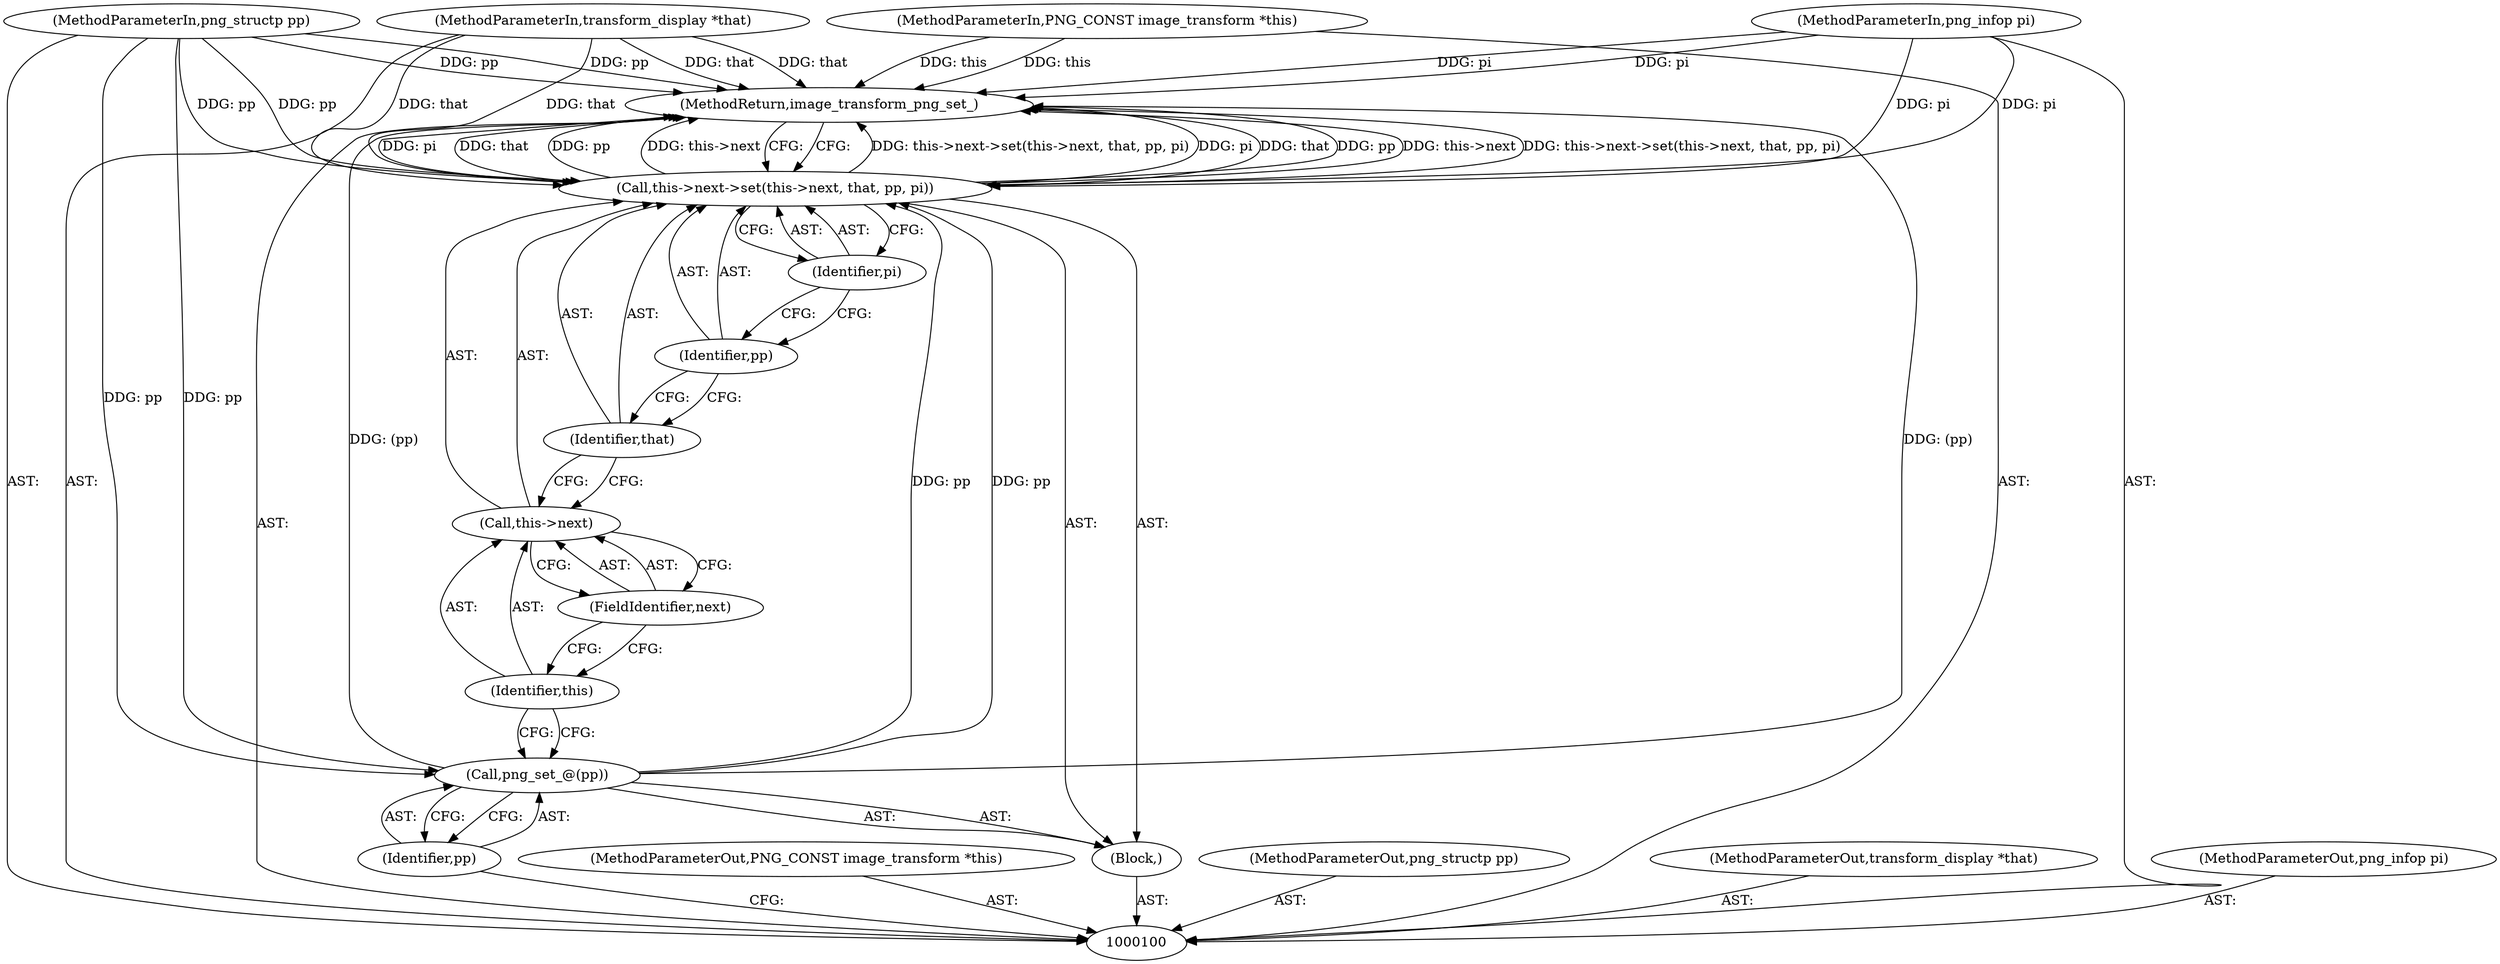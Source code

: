 digraph "1_Android_9d4853418ab2f754c2b63e091c29c5529b8b86ca_36" {
"1000115" [label="(MethodReturn,image_transform_png_set_)"];
"1000101" [label="(MethodParameterIn,PNG_CONST image_transform *this)"];
"1000139" [label="(MethodParameterOut,PNG_CONST image_transform *this)"];
"1000103" [label="(MethodParameterIn,png_structp pp)"];
"1000141" [label="(MethodParameterOut,png_structp pp)"];
"1000102" [label="(MethodParameterIn,transform_display *that)"];
"1000140" [label="(MethodParameterOut,transform_display *that)"];
"1000104" [label="(MethodParameterIn,png_infop pi)"];
"1000142" [label="(MethodParameterOut,png_infop pi)"];
"1000105" [label="(Block,)"];
"1000107" [label="(Identifier,pp)"];
"1000106" [label="(Call,png_set_@(pp))"];
"1000109" [label="(Call,this->next)"];
"1000110" [label="(Identifier,this)"];
"1000111" [label="(FieldIdentifier,next)"];
"1000108" [label="(Call,this->next->set(this->next, that, pp, pi))"];
"1000112" [label="(Identifier,that)"];
"1000113" [label="(Identifier,pp)"];
"1000114" [label="(Identifier,pi)"];
"1000115" -> "1000100"  [label="AST: "];
"1000115" -> "1000108"  [label="CFG: "];
"1000108" -> "1000115"  [label="DDG: this->next->set(this->next, that, pp, pi)"];
"1000108" -> "1000115"  [label="DDG: pi"];
"1000108" -> "1000115"  [label="DDG: that"];
"1000108" -> "1000115"  [label="DDG: pp"];
"1000108" -> "1000115"  [label="DDG: this->next"];
"1000104" -> "1000115"  [label="DDG: pi"];
"1000103" -> "1000115"  [label="DDG: pp"];
"1000102" -> "1000115"  [label="DDG: that"];
"1000101" -> "1000115"  [label="DDG: this"];
"1000106" -> "1000115"  [label="DDG: (pp)"];
"1000101" -> "1000100"  [label="AST: "];
"1000101" -> "1000115"  [label="DDG: this"];
"1000139" -> "1000100"  [label="AST: "];
"1000103" -> "1000100"  [label="AST: "];
"1000103" -> "1000115"  [label="DDG: pp"];
"1000103" -> "1000106"  [label="DDG: pp"];
"1000103" -> "1000108"  [label="DDG: pp"];
"1000141" -> "1000100"  [label="AST: "];
"1000102" -> "1000100"  [label="AST: "];
"1000102" -> "1000115"  [label="DDG: that"];
"1000102" -> "1000108"  [label="DDG: that"];
"1000140" -> "1000100"  [label="AST: "];
"1000104" -> "1000100"  [label="AST: "];
"1000104" -> "1000115"  [label="DDG: pi"];
"1000104" -> "1000108"  [label="DDG: pi"];
"1000142" -> "1000100"  [label="AST: "];
"1000105" -> "1000100"  [label="AST: "];
"1000106" -> "1000105"  [label="AST: "];
"1000108" -> "1000105"  [label="AST: "];
"1000107" -> "1000106"  [label="AST: "];
"1000107" -> "1000100"  [label="CFG: "];
"1000106" -> "1000107"  [label="CFG: "];
"1000106" -> "1000105"  [label="AST: "];
"1000106" -> "1000107"  [label="CFG: "];
"1000107" -> "1000106"  [label="AST: "];
"1000110" -> "1000106"  [label="CFG: "];
"1000106" -> "1000115"  [label="DDG: (pp)"];
"1000103" -> "1000106"  [label="DDG: pp"];
"1000106" -> "1000108"  [label="DDG: pp"];
"1000109" -> "1000108"  [label="AST: "];
"1000109" -> "1000111"  [label="CFG: "];
"1000110" -> "1000109"  [label="AST: "];
"1000111" -> "1000109"  [label="AST: "];
"1000112" -> "1000109"  [label="CFG: "];
"1000110" -> "1000109"  [label="AST: "];
"1000110" -> "1000106"  [label="CFG: "];
"1000111" -> "1000110"  [label="CFG: "];
"1000111" -> "1000109"  [label="AST: "];
"1000111" -> "1000110"  [label="CFG: "];
"1000109" -> "1000111"  [label="CFG: "];
"1000108" -> "1000105"  [label="AST: "];
"1000108" -> "1000114"  [label="CFG: "];
"1000109" -> "1000108"  [label="AST: "];
"1000112" -> "1000108"  [label="AST: "];
"1000113" -> "1000108"  [label="AST: "];
"1000114" -> "1000108"  [label="AST: "];
"1000115" -> "1000108"  [label="CFG: "];
"1000108" -> "1000115"  [label="DDG: this->next->set(this->next, that, pp, pi)"];
"1000108" -> "1000115"  [label="DDG: pi"];
"1000108" -> "1000115"  [label="DDG: that"];
"1000108" -> "1000115"  [label="DDG: pp"];
"1000108" -> "1000115"  [label="DDG: this->next"];
"1000102" -> "1000108"  [label="DDG: that"];
"1000106" -> "1000108"  [label="DDG: pp"];
"1000103" -> "1000108"  [label="DDG: pp"];
"1000104" -> "1000108"  [label="DDG: pi"];
"1000112" -> "1000108"  [label="AST: "];
"1000112" -> "1000109"  [label="CFG: "];
"1000113" -> "1000112"  [label="CFG: "];
"1000113" -> "1000108"  [label="AST: "];
"1000113" -> "1000112"  [label="CFG: "];
"1000114" -> "1000113"  [label="CFG: "];
"1000114" -> "1000108"  [label="AST: "];
"1000114" -> "1000113"  [label="CFG: "];
"1000108" -> "1000114"  [label="CFG: "];
}
